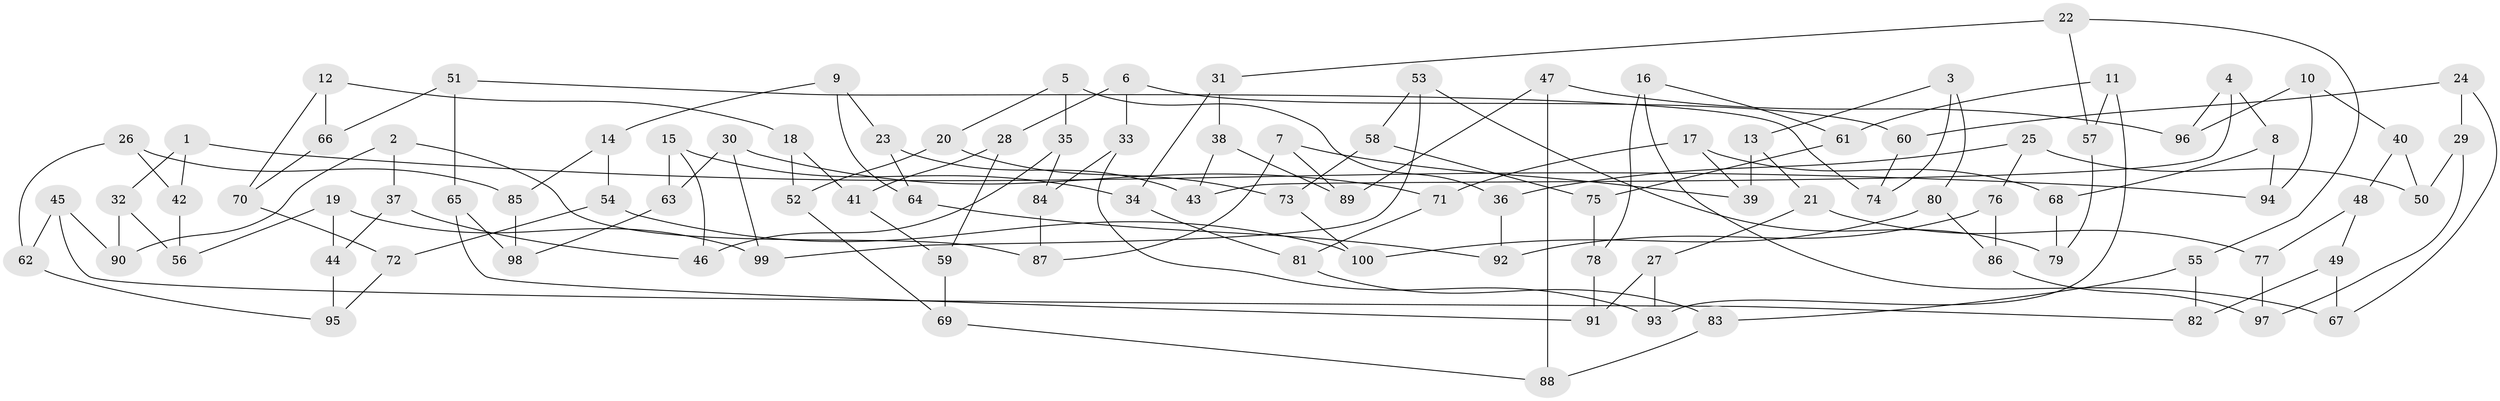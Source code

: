 // Generated by graph-tools (version 1.1) at 2025/39/02/21/25 10:39:00]
// undirected, 100 vertices, 150 edges
graph export_dot {
graph [start="1"]
  node [color=gray90,style=filled];
  1;
  2;
  3;
  4;
  5;
  6;
  7;
  8;
  9;
  10;
  11;
  12;
  13;
  14;
  15;
  16;
  17;
  18;
  19;
  20;
  21;
  22;
  23;
  24;
  25;
  26;
  27;
  28;
  29;
  30;
  31;
  32;
  33;
  34;
  35;
  36;
  37;
  38;
  39;
  40;
  41;
  42;
  43;
  44;
  45;
  46;
  47;
  48;
  49;
  50;
  51;
  52;
  53;
  54;
  55;
  56;
  57;
  58;
  59;
  60;
  61;
  62;
  63;
  64;
  65;
  66;
  67;
  68;
  69;
  70;
  71;
  72;
  73;
  74;
  75;
  76;
  77;
  78;
  79;
  80;
  81;
  82;
  83;
  84;
  85;
  86;
  87;
  88;
  89;
  90;
  91;
  92;
  93;
  94;
  95;
  96;
  97;
  98;
  99;
  100;
  1 -- 32;
  1 -- 94;
  1 -- 42;
  2 -- 87;
  2 -- 37;
  2 -- 90;
  3 -- 80;
  3 -- 74;
  3 -- 13;
  4 -- 96;
  4 -- 43;
  4 -- 8;
  5 -- 36;
  5 -- 35;
  5 -- 20;
  6 -- 60;
  6 -- 33;
  6 -- 28;
  7 -- 39;
  7 -- 87;
  7 -- 89;
  8 -- 94;
  8 -- 68;
  9 -- 23;
  9 -- 14;
  9 -- 64;
  10 -- 96;
  10 -- 40;
  10 -- 94;
  11 -- 57;
  11 -- 61;
  11 -- 93;
  12 -- 70;
  12 -- 18;
  12 -- 66;
  13 -- 21;
  13 -- 39;
  14 -- 85;
  14 -- 54;
  15 -- 46;
  15 -- 34;
  15 -- 63;
  16 -- 67;
  16 -- 61;
  16 -- 78;
  17 -- 68;
  17 -- 39;
  17 -- 71;
  18 -- 52;
  18 -- 41;
  19 -- 99;
  19 -- 56;
  19 -- 44;
  20 -- 52;
  20 -- 73;
  21 -- 27;
  21 -- 77;
  22 -- 55;
  22 -- 31;
  22 -- 57;
  23 -- 43;
  23 -- 64;
  24 -- 29;
  24 -- 60;
  24 -- 67;
  25 -- 50;
  25 -- 36;
  25 -- 76;
  26 -- 42;
  26 -- 62;
  26 -- 85;
  27 -- 93;
  27 -- 91;
  28 -- 59;
  28 -- 41;
  29 -- 50;
  29 -- 97;
  30 -- 71;
  30 -- 99;
  30 -- 63;
  31 -- 34;
  31 -- 38;
  32 -- 90;
  32 -- 56;
  33 -- 84;
  33 -- 93;
  34 -- 81;
  35 -- 46;
  35 -- 84;
  36 -- 92;
  37 -- 46;
  37 -- 44;
  38 -- 89;
  38 -- 43;
  40 -- 48;
  40 -- 50;
  41 -- 59;
  42 -- 56;
  44 -- 95;
  45 -- 62;
  45 -- 90;
  45 -- 82;
  47 -- 89;
  47 -- 96;
  47 -- 88;
  48 -- 49;
  48 -- 77;
  49 -- 67;
  49 -- 82;
  51 -- 66;
  51 -- 74;
  51 -- 65;
  52 -- 69;
  53 -- 79;
  53 -- 58;
  53 -- 99;
  54 -- 72;
  54 -- 100;
  55 -- 82;
  55 -- 83;
  57 -- 79;
  58 -- 73;
  58 -- 75;
  59 -- 69;
  60 -- 74;
  61 -- 75;
  62 -- 95;
  63 -- 98;
  64 -- 92;
  65 -- 98;
  65 -- 91;
  66 -- 70;
  68 -- 79;
  69 -- 88;
  70 -- 72;
  71 -- 81;
  72 -- 95;
  73 -- 100;
  75 -- 78;
  76 -- 92;
  76 -- 86;
  77 -- 97;
  78 -- 91;
  80 -- 86;
  80 -- 100;
  81 -- 83;
  83 -- 88;
  84 -- 87;
  85 -- 98;
  86 -- 97;
}
